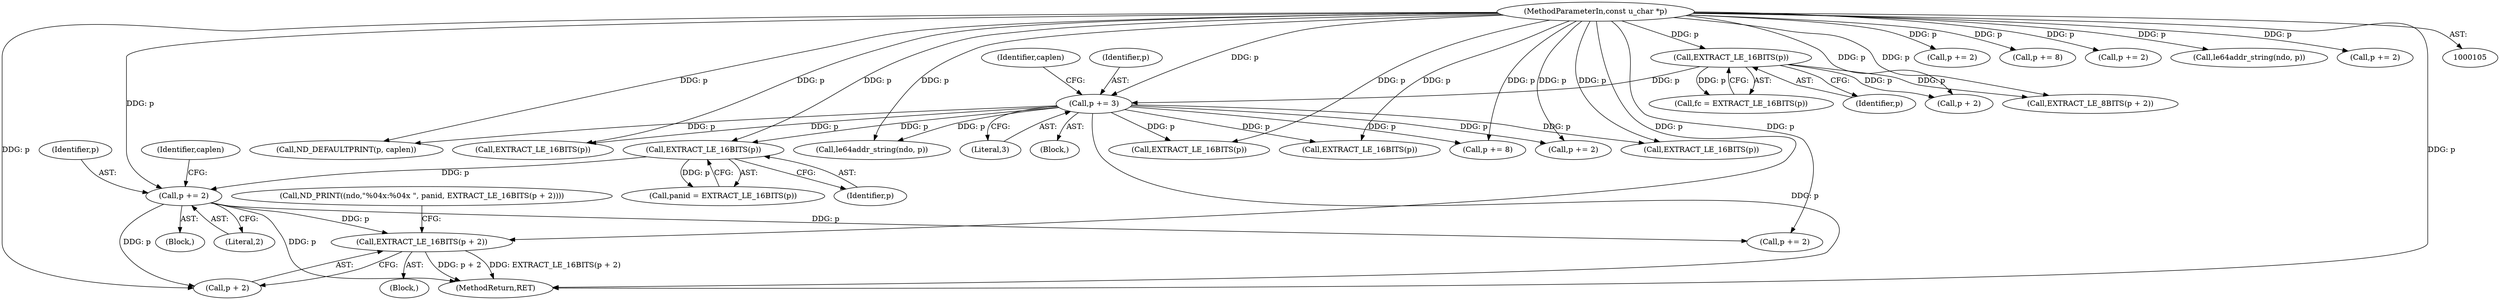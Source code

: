 digraph "1_tcpdump_8512734883227c11568bb35da1d48b9f8466f43f@del" {
"1000255" [label="(Call,EXTRACT_LE_16BITS(p + 2))"];
"1000224" [label="(Call,p += 2)"];
"1000222" [label="(Call,EXTRACT_LE_16BITS(p))"];
"1000147" [label="(Call,p += 3)"];
"1000108" [label="(MethodParameterIn,const u_char *p)"];
"1000139" [label="(Call,EXTRACT_LE_16BITS(p))"];
"1000149" [label="(Literal,3)"];
"1000259" [label="(Call,p += 2)"];
"1000498" [label="(Call,ND_DEFAULTPRINT(p, caplen))"];
"1000248" [label="(Call,ND_PRINT((ndo,\"%04x:%04x \", panid, EXTRACT_LE_16BITS(p + 2))))"];
"1000109" [label="(Block,)"];
"1000225" [label="(Identifier,p)"];
"1000417" [label="(Call,p += 2)"];
"1000449" [label="(Call,p += 2)"];
"1000253" [label="(Block,)"];
"1000283" [label="(Call,EXTRACT_LE_16BITS(p))"];
"1000223" [label="(Identifier,p)"];
"1000480" [label="(Call,le64addr_string(ndo, p))"];
"1000447" [label="(Call,EXTRACT_LE_16BITS(p))"];
"1000175" [label="(Block,)"];
"1000319" [label="(Call,p += 8)"];
"1000384" [label="(Call,p += 2)"];
"1000144" [label="(Call,p + 2)"];
"1000483" [label="(Call,p += 8)"];
"1000140" [label="(Identifier,p)"];
"1000151" [label="(Identifier,caplen)"];
"1000108" [label="(MethodParameterIn,const u_char *p)"];
"1000147" [label="(Call,p += 3)"];
"1000226" [label="(Literal,2)"];
"1000316" [label="(Call,le64addr_string(ndo, p))"];
"1000503" [label="(MethodReturn,RET)"];
"1000137" [label="(Call,fc = EXTRACT_LE_16BITS(p))"];
"1000382" [label="(Call,EXTRACT_LE_16BITS(p))"];
"1000285" [label="(Call,p += 2)"];
"1000415" [label="(Call,EXTRACT_LE_16BITS(p))"];
"1000224" [label="(Call,p += 2)"];
"1000256" [label="(Call,p + 2)"];
"1000139" [label="(Call,EXTRACT_LE_16BITS(p))"];
"1000255" [label="(Call,EXTRACT_LE_16BITS(p + 2))"];
"1000148" [label="(Identifier,p)"];
"1000222" [label="(Call,EXTRACT_LE_16BITS(p))"];
"1000228" [label="(Identifier,caplen)"];
"1000143" [label="(Call,EXTRACT_LE_8BITS(p + 2))"];
"1000220" [label="(Call,panid = EXTRACT_LE_16BITS(p))"];
"1000255" -> "1000253"  [label="AST: "];
"1000255" -> "1000256"  [label="CFG: "];
"1000256" -> "1000255"  [label="AST: "];
"1000248" -> "1000255"  [label="CFG: "];
"1000255" -> "1000503"  [label="DDG: EXTRACT_LE_16BITS(p + 2)"];
"1000255" -> "1000503"  [label="DDG: p + 2"];
"1000224" -> "1000255"  [label="DDG: p"];
"1000108" -> "1000255"  [label="DDG: p"];
"1000224" -> "1000175"  [label="AST: "];
"1000224" -> "1000226"  [label="CFG: "];
"1000225" -> "1000224"  [label="AST: "];
"1000226" -> "1000224"  [label="AST: "];
"1000228" -> "1000224"  [label="CFG: "];
"1000224" -> "1000503"  [label="DDG: p"];
"1000222" -> "1000224"  [label="DDG: p"];
"1000108" -> "1000224"  [label="DDG: p"];
"1000224" -> "1000256"  [label="DDG: p"];
"1000224" -> "1000259"  [label="DDG: p"];
"1000222" -> "1000220"  [label="AST: "];
"1000222" -> "1000223"  [label="CFG: "];
"1000223" -> "1000222"  [label="AST: "];
"1000220" -> "1000222"  [label="CFG: "];
"1000222" -> "1000220"  [label="DDG: p"];
"1000147" -> "1000222"  [label="DDG: p"];
"1000108" -> "1000222"  [label="DDG: p"];
"1000147" -> "1000109"  [label="AST: "];
"1000147" -> "1000149"  [label="CFG: "];
"1000148" -> "1000147"  [label="AST: "];
"1000149" -> "1000147"  [label="AST: "];
"1000151" -> "1000147"  [label="CFG: "];
"1000147" -> "1000503"  [label="DDG: p"];
"1000108" -> "1000147"  [label="DDG: p"];
"1000139" -> "1000147"  [label="DDG: p"];
"1000147" -> "1000283"  [label="DDG: p"];
"1000147" -> "1000382"  [label="DDG: p"];
"1000147" -> "1000415"  [label="DDG: p"];
"1000147" -> "1000417"  [label="DDG: p"];
"1000147" -> "1000447"  [label="DDG: p"];
"1000147" -> "1000480"  [label="DDG: p"];
"1000147" -> "1000483"  [label="DDG: p"];
"1000147" -> "1000498"  [label="DDG: p"];
"1000108" -> "1000105"  [label="AST: "];
"1000108" -> "1000503"  [label="DDG: p"];
"1000108" -> "1000139"  [label="DDG: p"];
"1000108" -> "1000143"  [label="DDG: p"];
"1000108" -> "1000144"  [label="DDG: p"];
"1000108" -> "1000256"  [label="DDG: p"];
"1000108" -> "1000259"  [label="DDG: p"];
"1000108" -> "1000283"  [label="DDG: p"];
"1000108" -> "1000285"  [label="DDG: p"];
"1000108" -> "1000316"  [label="DDG: p"];
"1000108" -> "1000319"  [label="DDG: p"];
"1000108" -> "1000382"  [label="DDG: p"];
"1000108" -> "1000384"  [label="DDG: p"];
"1000108" -> "1000415"  [label="DDG: p"];
"1000108" -> "1000417"  [label="DDG: p"];
"1000108" -> "1000447"  [label="DDG: p"];
"1000108" -> "1000449"  [label="DDG: p"];
"1000108" -> "1000480"  [label="DDG: p"];
"1000108" -> "1000483"  [label="DDG: p"];
"1000108" -> "1000498"  [label="DDG: p"];
"1000139" -> "1000137"  [label="AST: "];
"1000139" -> "1000140"  [label="CFG: "];
"1000140" -> "1000139"  [label="AST: "];
"1000137" -> "1000139"  [label="CFG: "];
"1000139" -> "1000137"  [label="DDG: p"];
"1000139" -> "1000143"  [label="DDG: p"];
"1000139" -> "1000144"  [label="DDG: p"];
}
